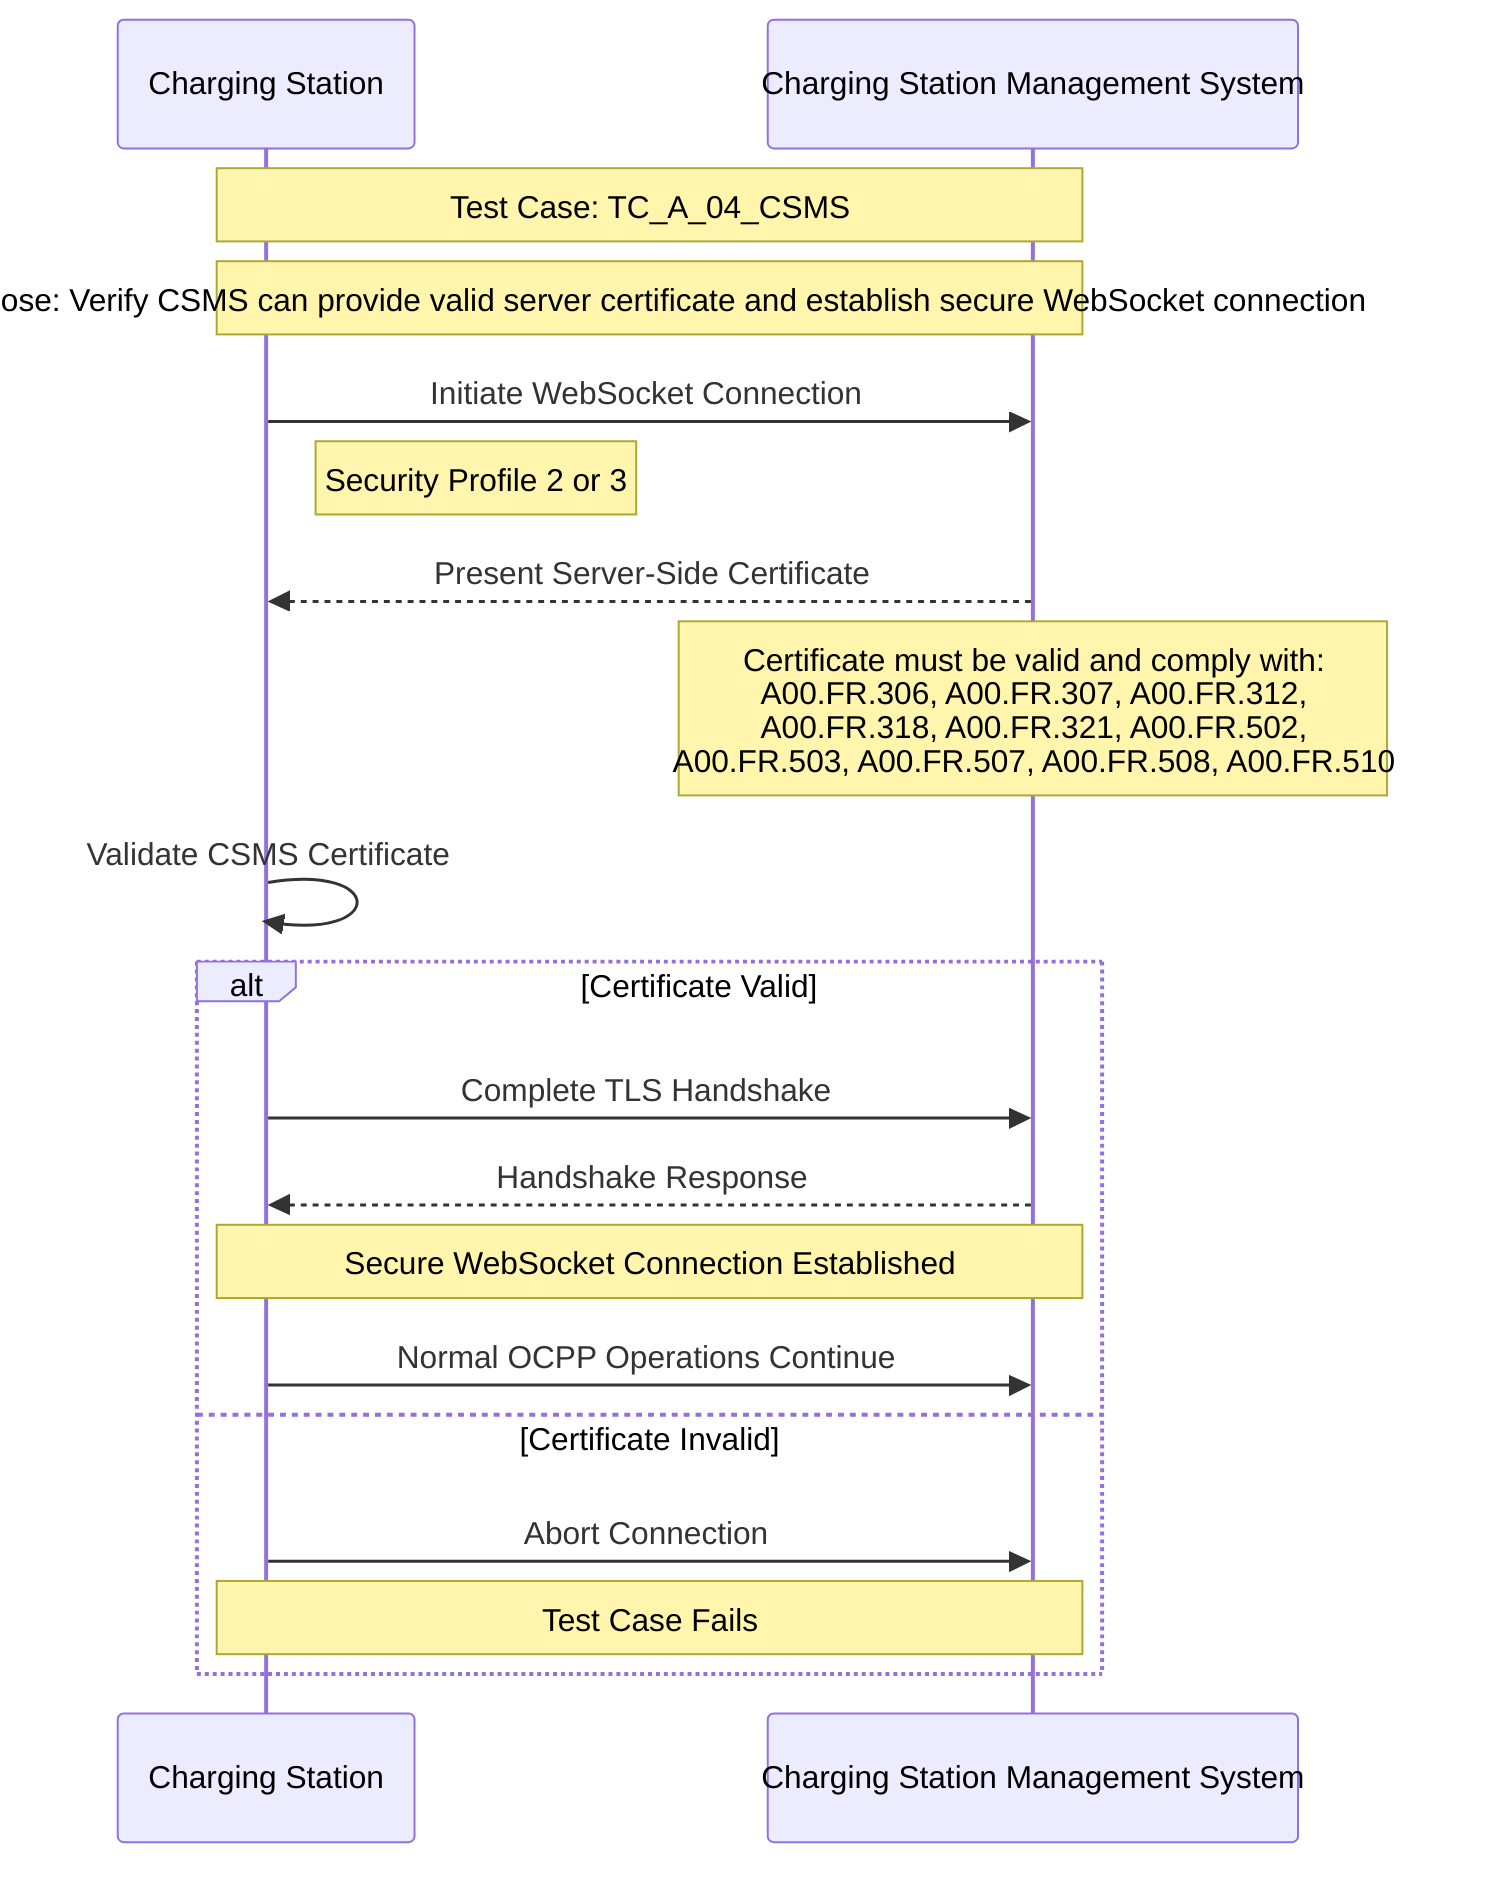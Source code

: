 sequenceDiagram
    participant CS as Charging Station
    participant CSMS as Charging Station Management System
    
    Note over CS,CSMS: Test Case: TC_A_04_CSMS
    Note over CS,CSMS: Purpose: Verify CSMS can provide valid server certificate and establish secure WebSocket connection
    
    CS->>CSMS: Initiate WebSocket Connection
    Note right of CS: Security Profile 2 or 3
    
    CSMS-->>CS: Present Server-Side Certificate
    Note over CSMS: Certificate must be valid and comply with:<br/>A00.FR.306, A00.FR.307, A00.FR.312,<br/>A00.FR.318, A00.FR.321, A00.FR.502,<br/>A00.FR.503, A00.FR.507, A00.FR.508, A00.FR.510
    
    CS->>CS: Validate CSMS Certificate
    
    alt Certificate Valid
        CS->>CSMS: Complete TLS Handshake
        CSMS-->>CS: Handshake Response
        Note over CS,CSMS: Secure WebSocket Connection Established
        CS->>CSMS: Normal OCPP Operations Continue
    else Certificate Invalid
        CS->>CSMS: Abort Connection
        Note over CS,CSMS: Test Case Fails
    end